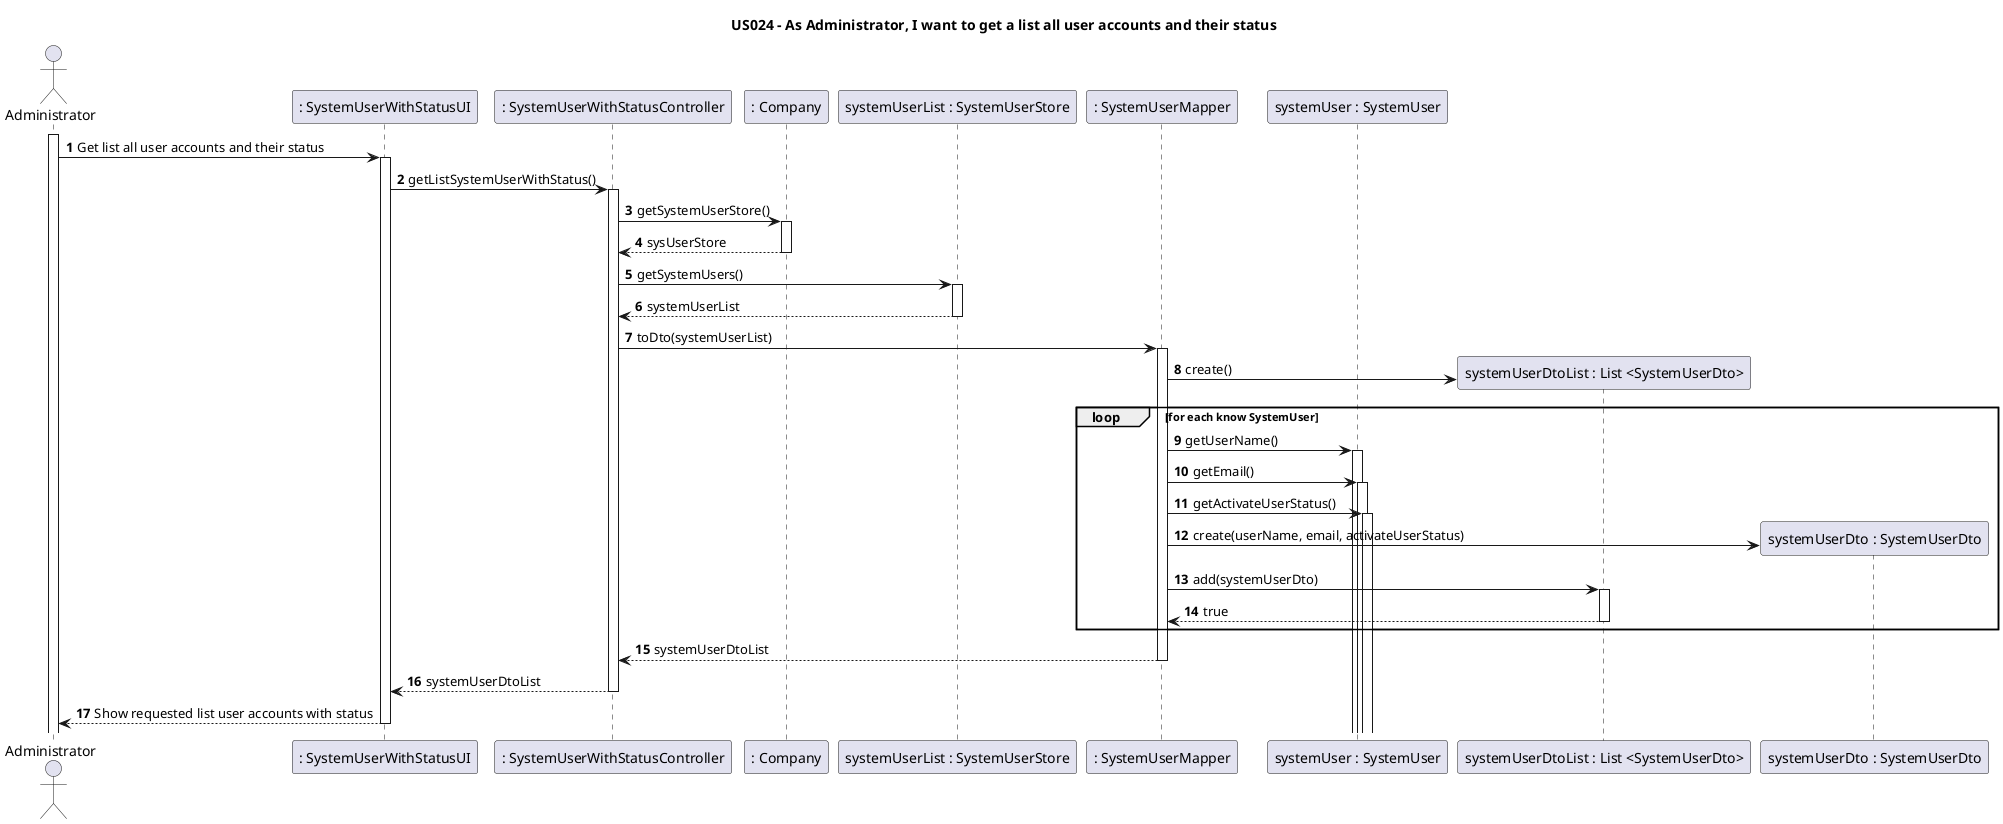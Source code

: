@startuml
'https://plantuml.com/sequence-diagram

title US024 - As Administrator, I want to get a list all user accounts and their status

autoactivate on
autonumber

actor "Administrator" as User
participant ": SystemUserWithStatusUI" as System
participant ": SystemUserWithStatusController" as Ctrl
participant ": Company" as C1
participant "systemUserList : SystemUserStore" as C2
participant ": SystemUserMapper" as C3
participant "systemUser : SystemUser" as C4
participant "systemUserDtoList : List <SystemUserDto>" as C5
participant "systemUserDto : SystemUserDto" as C6




activate User

User -> System: Get list all user accounts and their status
System -> Ctrl: getListSystemUserWithStatus()
Ctrl-> C1 : getSystemUserStore()
C1--> Ctrl : sysUserStore
Ctrl->C2 : getSystemUsers()

C2-->Ctrl : systemUserList
Ctrl->C3 :toDto(systemUserList)

C3->C5 **: create()
 loop for each know SystemUser
C3->C4 : getUserName()
C3->C4 : getEmail()
C3->C4 : getActivateUserStatus()
C3-> C6 ** : create(userName, email, activateUserStatus)
C3->C5 : add(systemUserDto)
C5-->C3 : true
end
C3-->Ctrl: systemUserDtoList
Ctrl-->System : systemUserDtoList
System-->User : Show requested list user accounts with status

@enduml